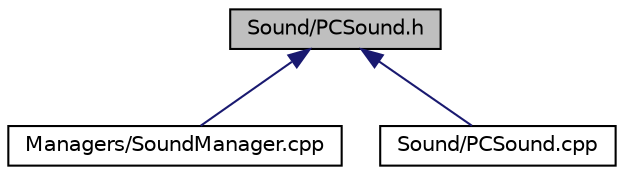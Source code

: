 digraph "Sound/PCSound.h"
{
  edge [fontname="Helvetica",fontsize="10",labelfontname="Helvetica",labelfontsize="10"];
  node [fontname="Helvetica",fontsize="10",shape=record];
  Node1 [label="Sound/PCSound.h",height=0.2,width=0.4,color="black", fillcolor="grey75", style="filled", fontcolor="black"];
  Node1 -> Node2 [dir="back",color="midnightblue",fontsize="10",style="solid"];
  Node2 [label="Managers/SoundManager.cpp",height=0.2,width=0.4,color="black", fillcolor="white", style="filled",URL="$SoundManager_8cpp.html"];
  Node1 -> Node3 [dir="back",color="midnightblue",fontsize="10",style="solid"];
  Node3 [label="Sound/PCSound.cpp",height=0.2,width=0.4,color="black", fillcolor="white", style="filled",URL="$PCSound_8cpp.html"];
}
